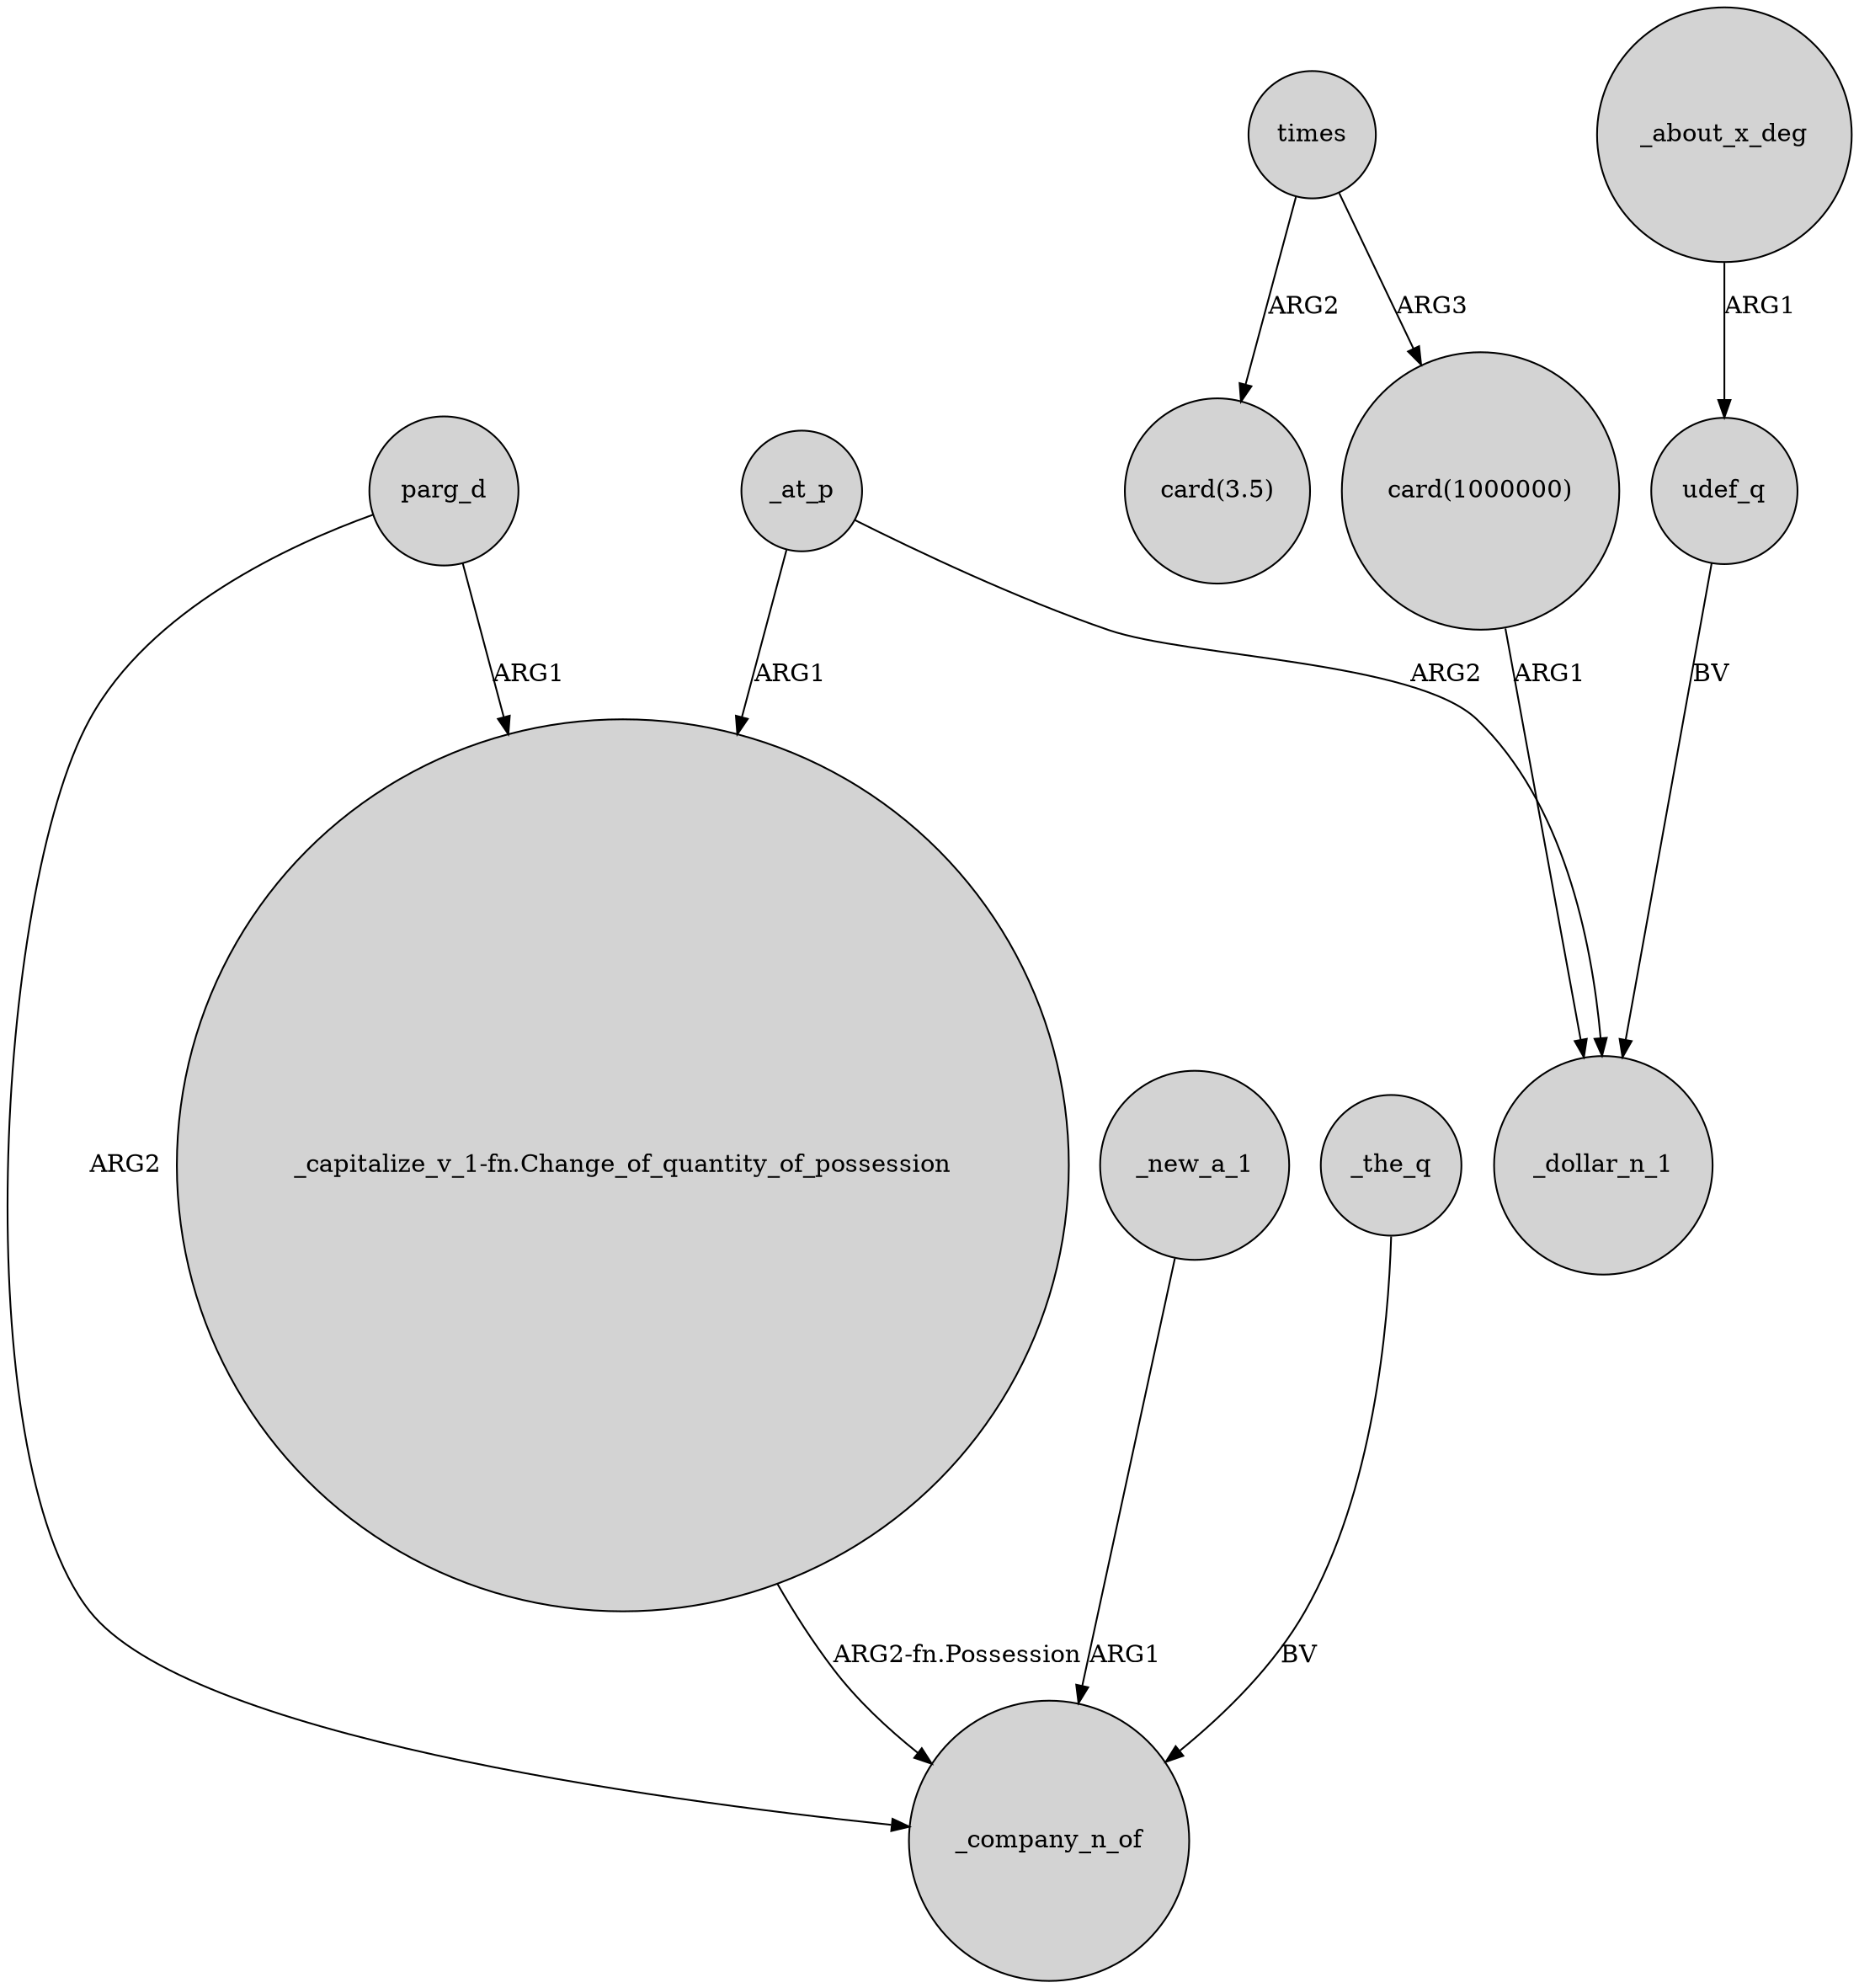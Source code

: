 digraph {
	node [shape=circle style=filled]
	parg_d -> "_capitalize_v_1-fn.Change_of_quantity_of_possession" [label=ARG1]
	times -> "card(1000000)" [label=ARG3]
	_new_a_1 -> _company_n_of [label=ARG1]
	parg_d -> _company_n_of [label=ARG2]
	udef_q -> _dollar_n_1 [label=BV]
	"card(1000000)" -> _dollar_n_1 [label=ARG1]
	_about_x_deg -> udef_q [label=ARG1]
	_the_q -> _company_n_of [label=BV]
	_at_p -> "_capitalize_v_1-fn.Change_of_quantity_of_possession" [label=ARG1]
	times -> "card(3.5)" [label=ARG2]
	_at_p -> _dollar_n_1 [label=ARG2]
	"_capitalize_v_1-fn.Change_of_quantity_of_possession" -> _company_n_of [label="ARG2-fn.Possession"]
}
